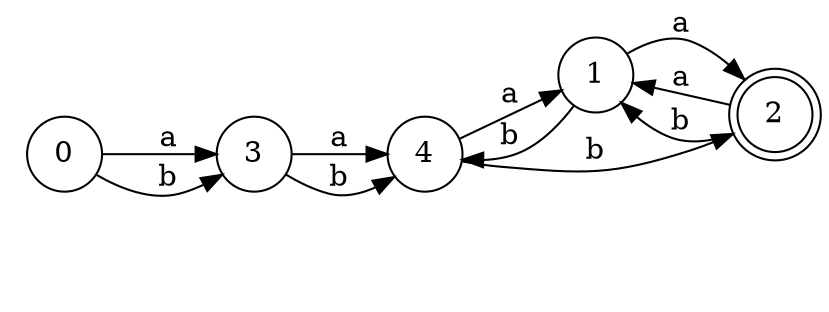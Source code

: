 digraph n4_9 {
__start0 [label="" shape="none"];

rankdir=LR;
size="8,5";

s0 [style="filled", color="black", fillcolor="white" shape="circle", label="0"];
s1 [style="filled", color="black", fillcolor="white" shape="circle", label="1"];
s2 [style="rounded,filled", color="black", fillcolor="white" shape="doublecircle", label="2"];
s3 [style="filled", color="black", fillcolor="white" shape="circle", label="3"];
s4 [style="filled", color="black", fillcolor="white" shape="circle", label="4"];
s0 -> s3 [label="a"];
s0 -> s3 [label="b"];
s1 -> s2 [label="a"];
s1 -> s4 [label="b"];
s2 -> s1 [label="a"];
s2 -> s1 [label="b"];
s3 -> s4 [label="a"];
s3 -> s4 [label="b"];
s4 -> s1 [label="a"];
s4 -> s2 [label="b"];

}